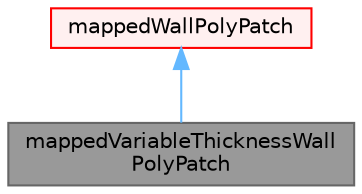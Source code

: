 digraph "mappedVariableThicknessWallPolyPatch"
{
 // LATEX_PDF_SIZE
  bgcolor="transparent";
  edge [fontname=Helvetica,fontsize=10,labelfontname=Helvetica,labelfontsize=10];
  node [fontname=Helvetica,fontsize=10,shape=box,height=0.2,width=0.4];
  Node1 [id="Node000001",label="mappedVariableThicknessWall\lPolyPatch",height=0.2,width=0.4,color="gray40", fillcolor="grey60", style="filled", fontcolor="black",tooltip="Foam::mappedVariableThicknessWallPolyPatch."];
  Node2 -> Node1 [id="edge1_Node000001_Node000002",dir="back",color="steelblue1",style="solid",tooltip=" "];
  Node2 [id="Node000002",label="mappedWallPolyPatch",height=0.2,width=0.4,color="red", fillcolor="#FFF0F0", style="filled",URL="$classFoam_1_1mappedWallPolyPatch.html",tooltip="Determines a mapping between patch face centres and mesh cell or face centres and processors they're ..."];
}

